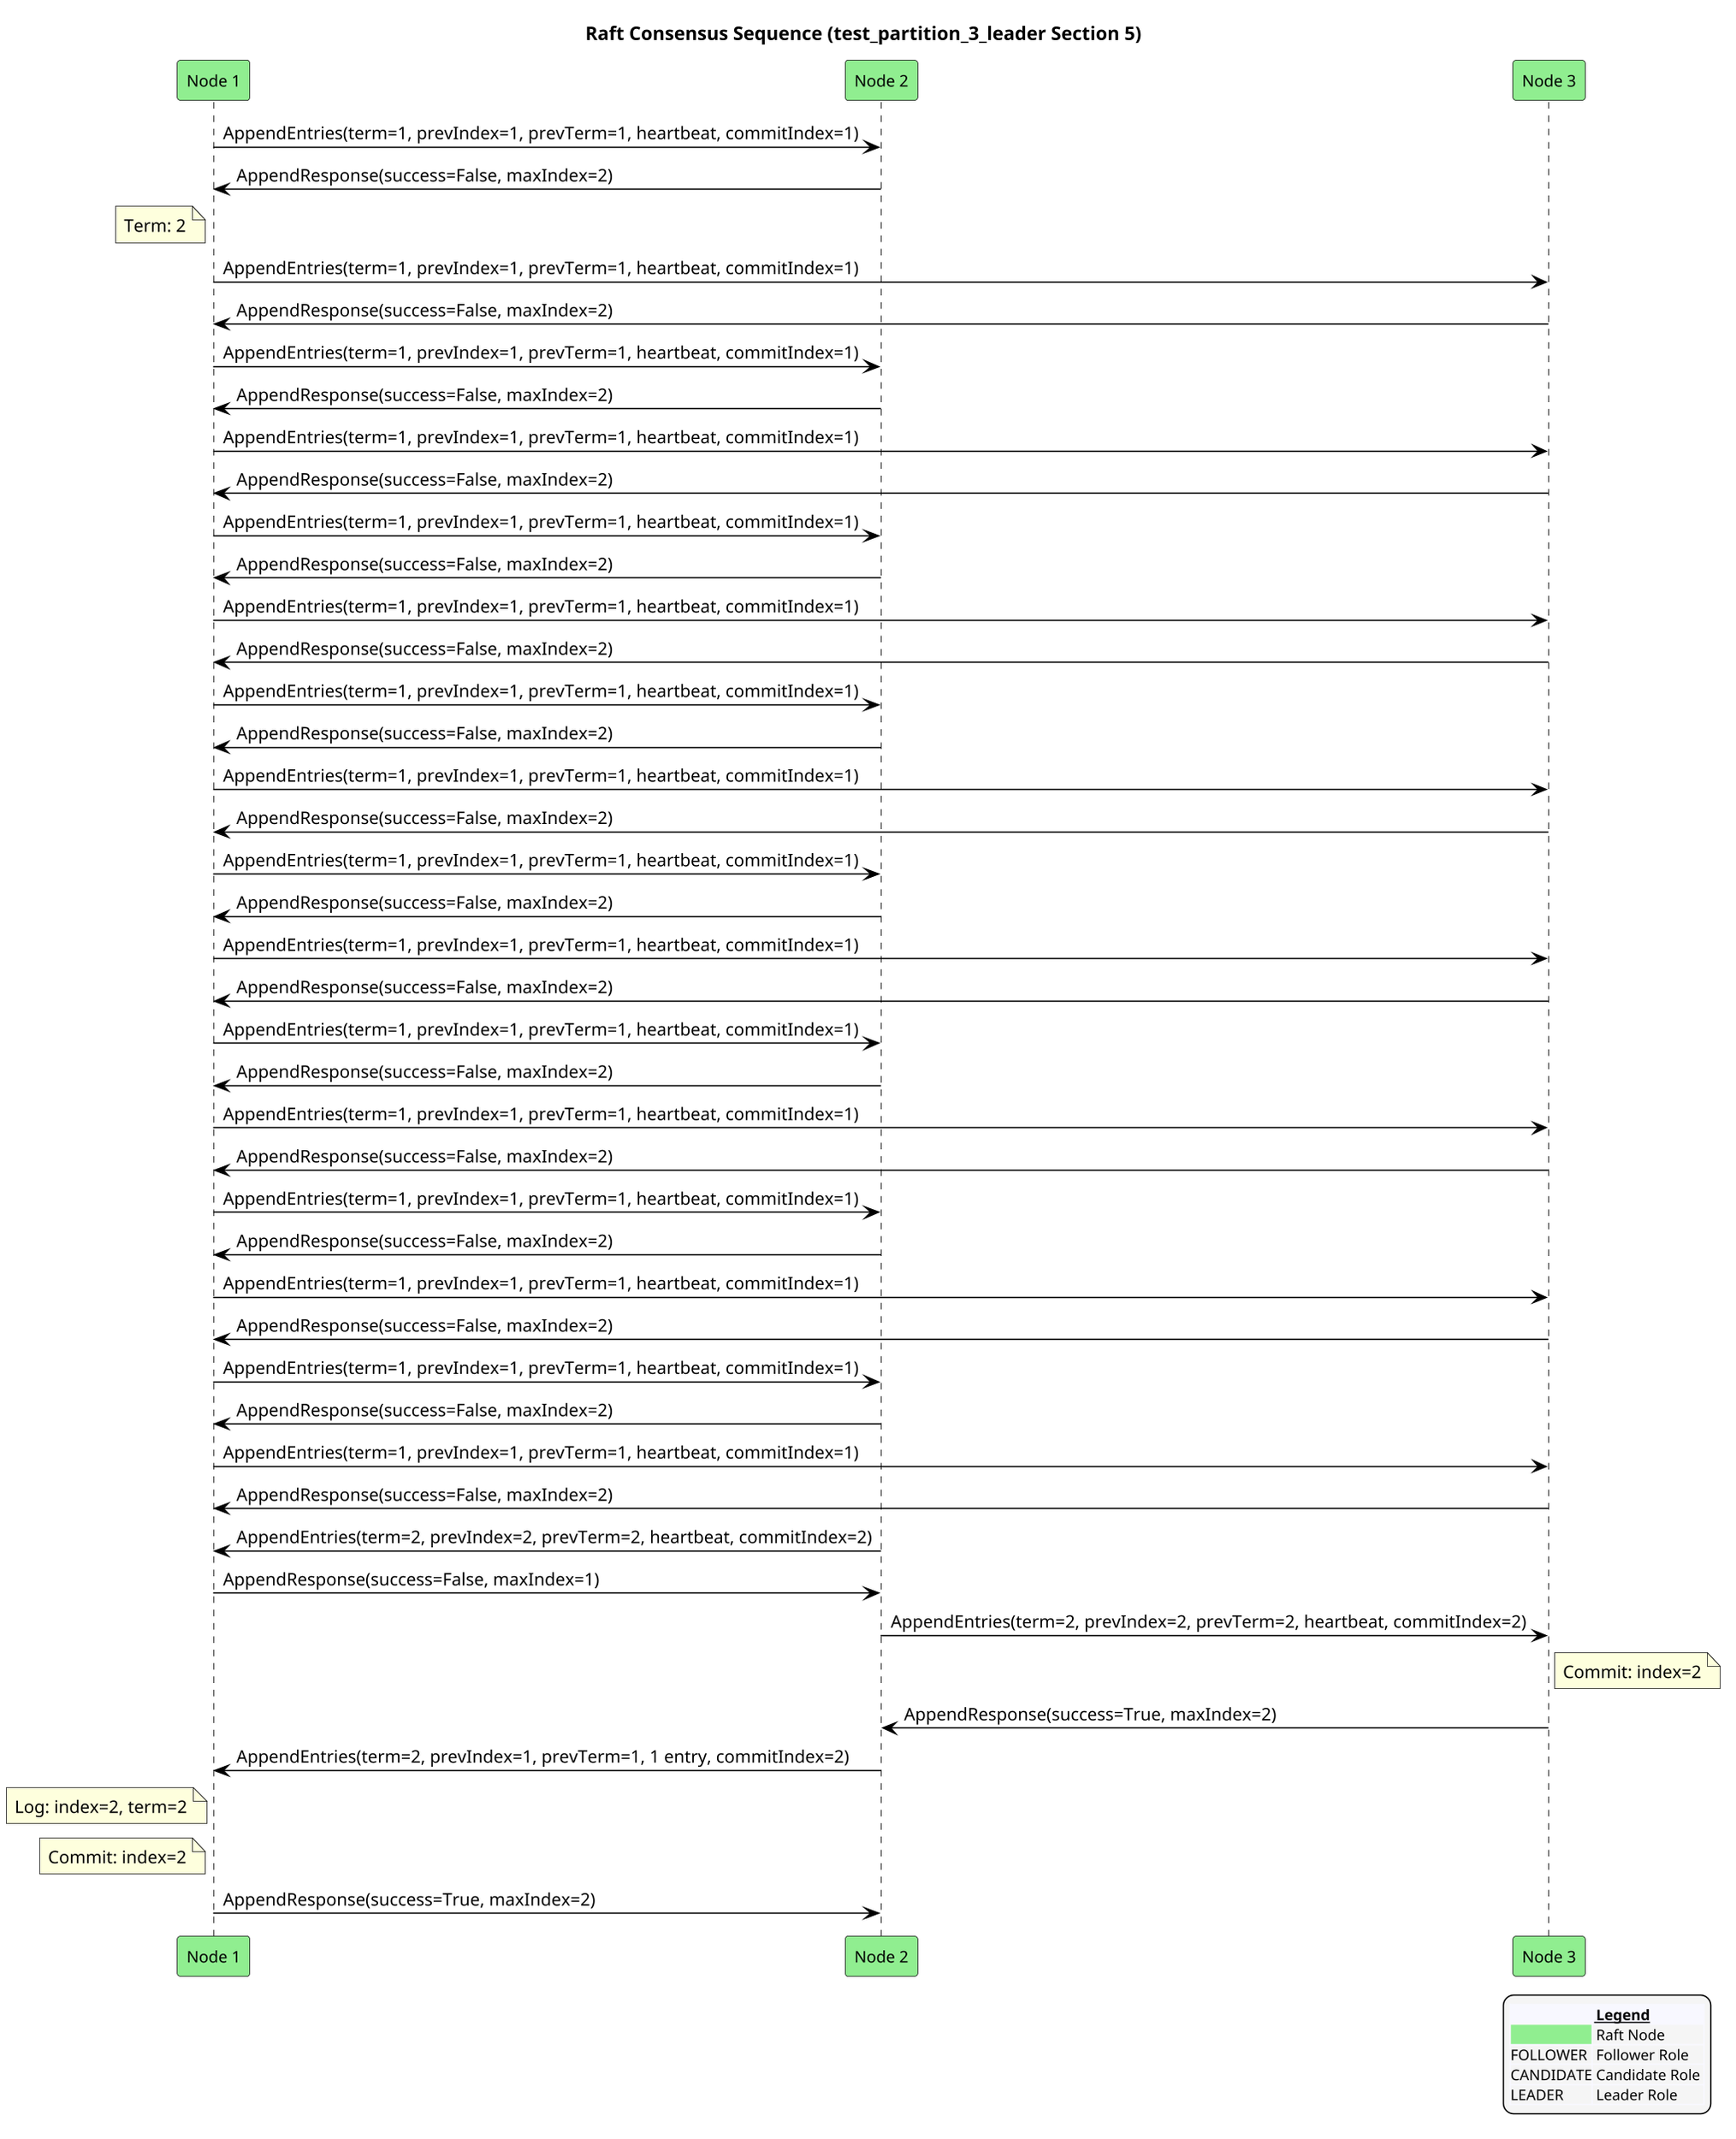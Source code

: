 @startuml
!pragma ratio 0.7
skinparam dpi 150
skinparam monochrome false
skinparam sequence {
  ArrowColor Black
  ActorBorderColor Black
  LifeLineBorderColor Black
  ParticipantFontSize 12
  Padding 10
}
skinparam legend {
  BackgroundColor #F5F5F5
  FontSize 11
}
title Raft Consensus Sequence (test_partition_3_leader Section 5)

participant "Node 1" as n1 order 10 #Lightgreen
participant "Node 2" as n2 order 20 #Lightgreen
participant "Node 3" as n3 order 30 #Lightgreen
n1 -> n2: AppendEntries(term=1, prevIndex=1, prevTerm=1, heartbeat, commitIndex=1)
n2 -> n1: AppendResponse(success=False, maxIndex=2)
note left of n1: Term: 2
n1 -> n3: AppendEntries(term=1, prevIndex=1, prevTerm=1, heartbeat, commitIndex=1)
n3 -> n1: AppendResponse(success=False, maxIndex=2)
n1 -> n2: AppendEntries(term=1, prevIndex=1, prevTerm=1, heartbeat, commitIndex=1)
n2 -> n1: AppendResponse(success=False, maxIndex=2)
n1 -> n3: AppendEntries(term=1, prevIndex=1, prevTerm=1, heartbeat, commitIndex=1)
n3 -> n1: AppendResponse(success=False, maxIndex=2)
n1 -> n2: AppendEntries(term=1, prevIndex=1, prevTerm=1, heartbeat, commitIndex=1)
n2 -> n1: AppendResponse(success=False, maxIndex=2)
n1 -> n3: AppendEntries(term=1, prevIndex=1, prevTerm=1, heartbeat, commitIndex=1)
n3 -> n1: AppendResponse(success=False, maxIndex=2)
n1 -> n2: AppendEntries(term=1, prevIndex=1, prevTerm=1, heartbeat, commitIndex=1)
n2 -> n1: AppendResponse(success=False, maxIndex=2)
n1 -> n3: AppendEntries(term=1, prevIndex=1, prevTerm=1, heartbeat, commitIndex=1)
n3 -> n1: AppendResponse(success=False, maxIndex=2)
n1 -> n2: AppendEntries(term=1, prevIndex=1, prevTerm=1, heartbeat, commitIndex=1)
n2 -> n1: AppendResponse(success=False, maxIndex=2)
n1 -> n3: AppendEntries(term=1, prevIndex=1, prevTerm=1, heartbeat, commitIndex=1)
n3 -> n1: AppendResponse(success=False, maxIndex=2)
n1 -> n2: AppendEntries(term=1, prevIndex=1, prevTerm=1, heartbeat, commitIndex=1)
n2 -> n1: AppendResponse(success=False, maxIndex=2)
n1 -> n3: AppendEntries(term=1, prevIndex=1, prevTerm=1, heartbeat, commitIndex=1)
n3 -> n1: AppendResponse(success=False, maxIndex=2)
n1 -> n2: AppendEntries(term=1, prevIndex=1, prevTerm=1, heartbeat, commitIndex=1)
n2 -> n1: AppendResponse(success=False, maxIndex=2)
n1 -> n3: AppendEntries(term=1, prevIndex=1, prevTerm=1, heartbeat, commitIndex=1)
n3 -> n1: AppendResponse(success=False, maxIndex=2)
n1 -> n2: AppendEntries(term=1, prevIndex=1, prevTerm=1, heartbeat, commitIndex=1)
n2 -> n1: AppendResponse(success=False, maxIndex=2)
n1 -> n3: AppendEntries(term=1, prevIndex=1, prevTerm=1, heartbeat, commitIndex=1)
n3 -> n1: AppendResponse(success=False, maxIndex=2)
n2 -> n1: AppendEntries(term=2, prevIndex=2, prevTerm=2, heartbeat, commitIndex=2)
n1 -> n2: AppendResponse(success=False, maxIndex=1)
n2 -> n3: AppendEntries(term=2, prevIndex=2, prevTerm=2, heartbeat, commitIndex=2)
note right of n3: Commit: index=2
n3 -> n2: AppendResponse(success=True, maxIndex=2)
n2 -> n1: AppendEntries(term=2, prevIndex=1, prevTerm=1, 1 entry, commitIndex=2)
note left of n1: Log: index=2, term=2
note left of n1: Commit: index=2
n1 -> n2: AppendResponse(success=True, maxIndex=2)

legend right
  <#GhostWhite,#GhostWhite>|      |= __Legend__ |
  |<#Lightgreen>| Raft Node |
  |FOLLOWER| Follower Role |
  |CANDIDATE| Candidate Role |
  |LEADER| Leader Role |
endlegend
@enduml
